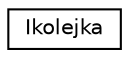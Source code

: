 digraph "Graphical Class Hierarchy"
{
  edge [fontname="Helvetica",fontsize="10",labelfontname="Helvetica",labelfontsize="10"];
  node [fontname="Helvetica",fontsize="10",shape=record];
  rankdir="LR";
  Node1 [label="Ikolejka",height=0.2,width=0.4,color="black", fillcolor="white", style="filled",URL="$class_ikolejka.html"];
}
